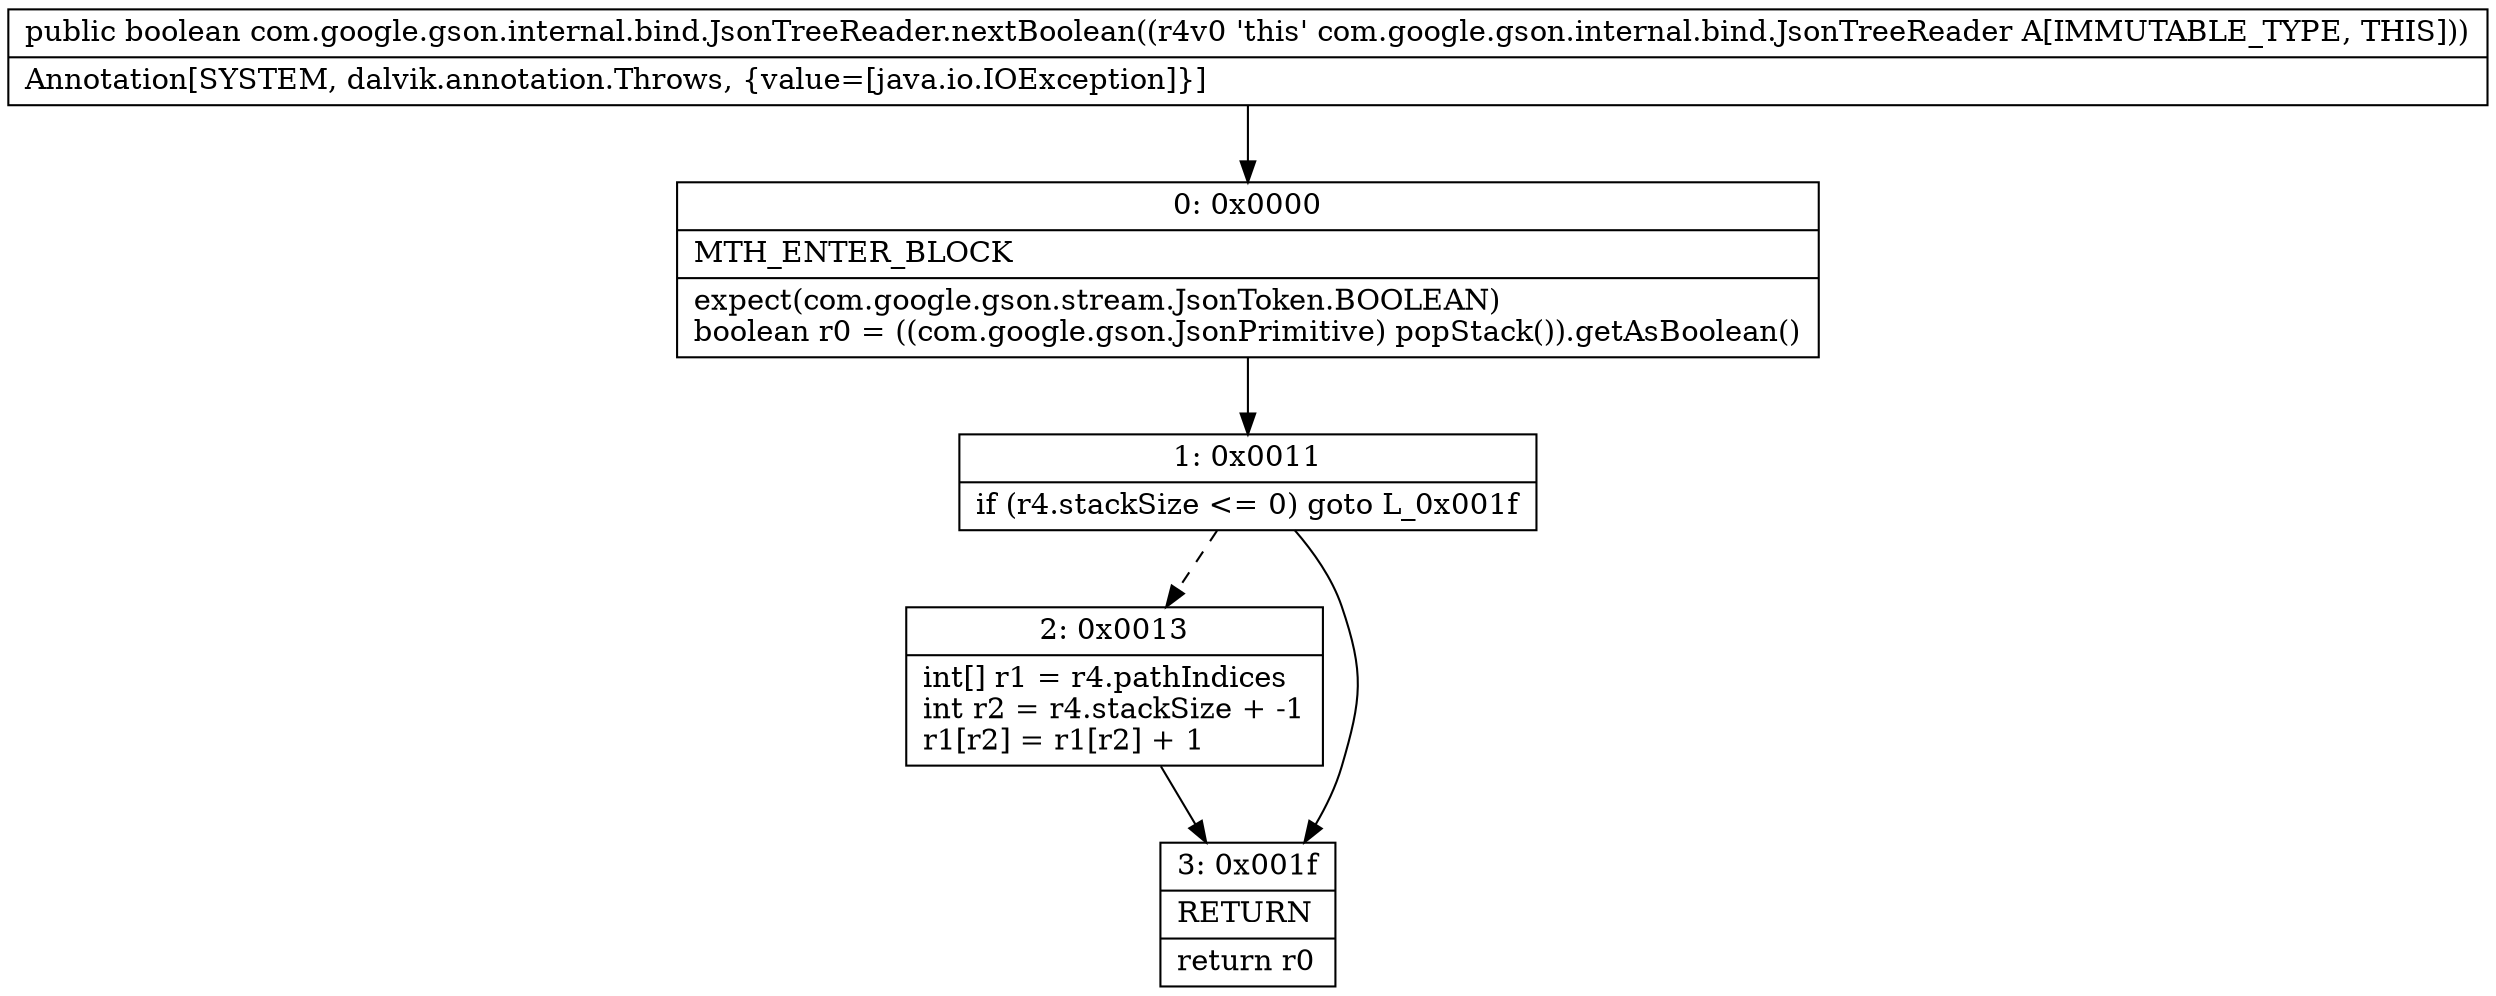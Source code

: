 digraph "CFG forcom.google.gson.internal.bind.JsonTreeReader.nextBoolean()Z" {
Node_0 [shape=record,label="{0\:\ 0x0000|MTH_ENTER_BLOCK\l|expect(com.google.gson.stream.JsonToken.BOOLEAN)\lboolean r0 = ((com.google.gson.JsonPrimitive) popStack()).getAsBoolean()\l}"];
Node_1 [shape=record,label="{1\:\ 0x0011|if (r4.stackSize \<= 0) goto L_0x001f\l}"];
Node_2 [shape=record,label="{2\:\ 0x0013|int[] r1 = r4.pathIndices\lint r2 = r4.stackSize + \-1\lr1[r2] = r1[r2] + 1\l}"];
Node_3 [shape=record,label="{3\:\ 0x001f|RETURN\l|return r0\l}"];
MethodNode[shape=record,label="{public boolean com.google.gson.internal.bind.JsonTreeReader.nextBoolean((r4v0 'this' com.google.gson.internal.bind.JsonTreeReader A[IMMUTABLE_TYPE, THIS]))  | Annotation[SYSTEM, dalvik.annotation.Throws, \{value=[java.io.IOException]\}]\l}"];
MethodNode -> Node_0;
Node_0 -> Node_1;
Node_1 -> Node_2[style=dashed];
Node_1 -> Node_3;
Node_2 -> Node_3;
}

